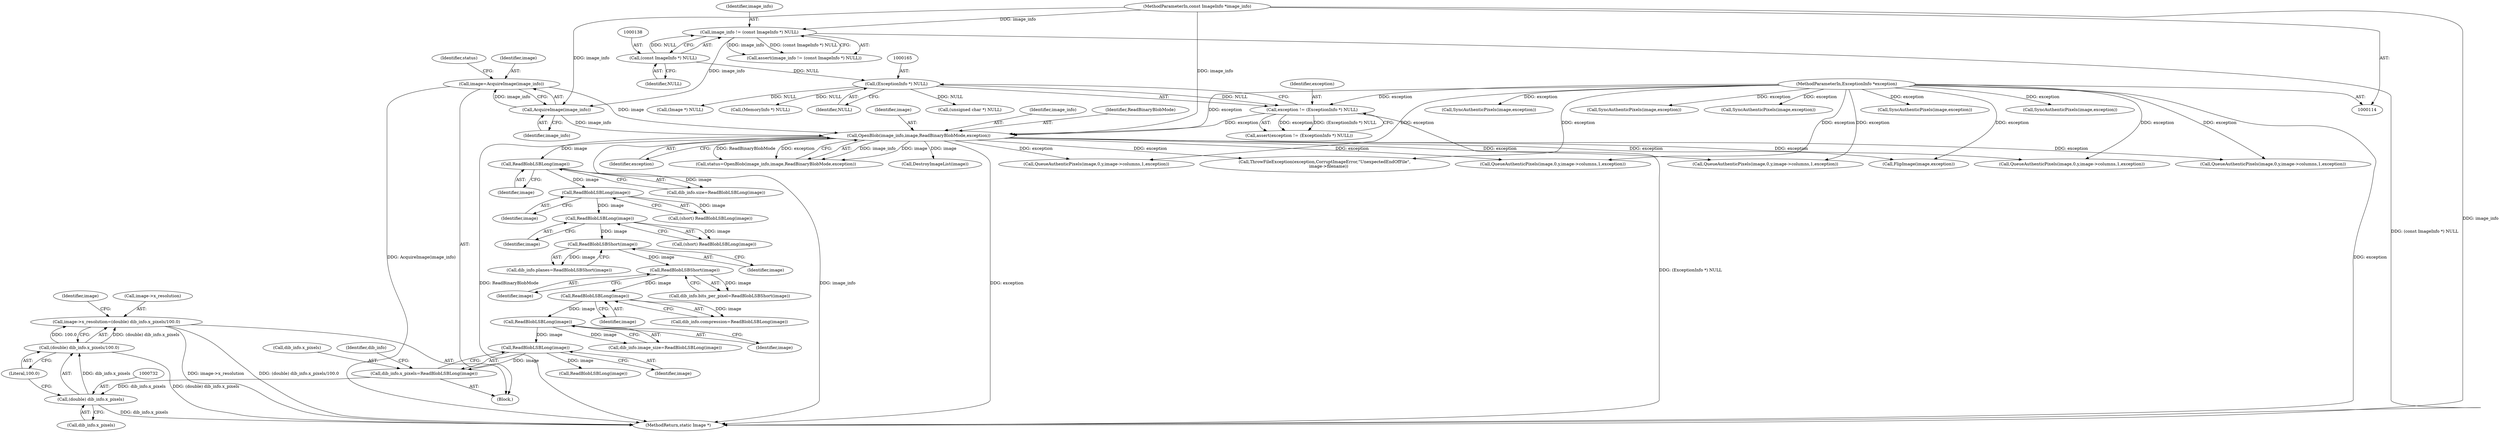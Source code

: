 digraph "0_ImageMagick_f6e9d0d9955e85bdd7540b251cd50d598dacc5e6_10@pointer" {
"1000726" [label="(Call,image->x_resolution=(double) dib_info.x_pixels/100.0)"];
"1000730" [label="(Call,(double) dib_info.x_pixels/100.0)"];
"1000731" [label="(Call,(double) dib_info.x_pixels)"];
"1000260" [label="(Call,dib_info.x_pixels=ReadBlobLSBLong(image))"];
"1000264" [label="(Call,ReadBlobLSBLong(image))"];
"1000258" [label="(Call,ReadBlobLSBLong(image))"];
"1000252" [label="(Call,ReadBlobLSBLong(image))"];
"1000246" [label="(Call,ReadBlobLSBShort(image))"];
"1000240" [label="(Call,ReadBlobLSBShort(image))"];
"1000234" [label="(Call,ReadBlobLSBLong(image))"];
"1000226" [label="(Call,ReadBlobLSBLong(image))"];
"1000209" [label="(Call,ReadBlobLSBLong(image))"];
"1000179" [label="(Call,OpenBlob(image_info,image,ReadBinaryBlobMode,exception))"];
"1000175" [label="(Call,AcquireImage(image_info))"];
"1000135" [label="(Call,image_info != (const ImageInfo *) NULL)"];
"1000115" [label="(MethodParameterIn,const ImageInfo *image_info)"];
"1000137" [label="(Call,(const ImageInfo *) NULL)"];
"1000173" [label="(Call,image=AcquireImage(image_info))"];
"1000162" [label="(Call,exception != (ExceptionInfo *) NULL)"];
"1000116" [label="(MethodParameterIn,ExceptionInfo *exception)"];
"1000164" [label="(Call,(ExceptionInfo *) NULL)"];
"1000268" [label="(Identifier,dib_info)"];
"1000270" [label="(Call,ReadBlobLSBLong(image))"];
"1000731" [label="(Call,(double) dib_info.x_pixels)"];
"1001213" [label="(Call,SyncAuthenticPixels(image,exception))"];
"1000242" [label="(Call,dib_info.bits_per_pixel=ReadBlobLSBShort(image))"];
"1000241" [label="(Identifier,image)"];
"1000786" [label="(Call,QueueAuthenticPixels(image,0,y,image->columns,1,exception))"];
"1000733" [label="(Call,dib_info.x_pixels)"];
"1000240" [label="(Call,ReadBlobLSBShort(image))"];
"1000232" [label="(Call,(short) ReadBlobLSBLong(image))"];
"1000209" [label="(Call,ReadBlobLSBLong(image))"];
"1000115" [label="(MethodParameterIn,const ImageInfo *image_info)"];
"1000183" [label="(Identifier,exception)"];
"1001304" [label="(Call,QueueAuthenticPixels(image,0,y,image->columns,1,exception))"];
"1000235" [label="(Identifier,image)"];
"1000224" [label="(Call,(short) ReadBlobLSBLong(image))"];
"1000161" [label="(Call,assert(exception != (ExceptionInfo *) NULL))"];
"1000730" [label="(Call,(double) dib_info.x_pixels/100.0)"];
"1000265" [label="(Identifier,image)"];
"1000727" [label="(Call,image->x_resolution)"];
"1000236" [label="(Call,dib_info.planes=ReadBlobLSBShort(image))"];
"1001073" [label="(Call,SyncAuthenticPixels(image,exception))"];
"1000137" [label="(Call,(const ImageInfo *) NULL)"];
"1000258" [label="(Call,ReadBlobLSBLong(image))"];
"1000234" [label="(Call,ReadBlobLSBLong(image))"];
"1001554" [label="(Call,SyncAuthenticPixels(image,exception))"];
"1000175" [label="(Call,AcquireImage(image_info))"];
"1000164" [label="(Call,(ExceptionInfo *) NULL)"];
"1000247" [label="(Identifier,image)"];
"1000163" [label="(Identifier,exception)"];
"1000248" [label="(Call,dib_info.compression=ReadBlobLSBLong(image))"];
"1001162" [label="(Call,QueueAuthenticPixels(image,0,y,image->columns,1,exception))"];
"1001602" [label="(Call,ThrowFileException(exception,CorruptImageError,\"UnexpectedEndOfFile\",\n      image->filename))"];
"1000176" [label="(Identifier,image_info)"];
"1000162" [label="(Call,exception != (ExceptionInfo *) NULL)"];
"1000226" [label="(Call,ReadBlobLSBLong(image))"];
"1000177" [label="(Call,status=OpenBlob(image_info,image,ReadBinaryBlobMode,exception))"];
"1000136" [label="(Identifier,image_info)"];
"1000261" [label="(Call,dib_info.x_pixels)"];
"1000976" [label="(Call,QueueAuthenticPixels(image,0,y,image->columns,1,exception))"];
"1000181" [label="(Identifier,image)"];
"1000116" [label="(MethodParameterIn,ExceptionInfo *exception)"];
"1000180" [label="(Identifier,image_info)"];
"1000134" [label="(Call,assert(image_info != (const ImageInfo *) NULL))"];
"1000166" [label="(Identifier,NULL)"];
"1000509" [label="(Call,(unsigned char *) NULL)"];
"1000253" [label="(Identifier,image)"];
"1000194" [label="(Call,(Image *) NULL)"];
"1000736" [label="(Literal,100.0)"];
"1000117" [label="(Block,)"];
"1000252" [label="(Call,ReadBlobLSBLong(image))"];
"1000135" [label="(Call,image_info != (const ImageInfo *) NULL)"];
"1000904" [label="(Call,SyncAuthenticPixels(image,exception))"];
"1000178" [label="(Identifier,status)"];
"1000227" [label="(Identifier,image)"];
"1001619" [label="(Call,FlipImage(image,exception))"];
"1000174" [label="(Identifier,image)"];
"1000259" [label="(Identifier,image)"];
"1000254" [label="(Call,dib_info.image_size=ReadBlobLSBLong(image))"];
"1001421" [label="(Call,SyncAuthenticPixels(image,exception))"];
"1001490" [label="(Call,QueueAuthenticPixels(image,0,y,image->columns,1,exception))"];
"1000191" [label="(Call,DestroyImageList(image))"];
"1000661" [label="(Call,(MemoryInfo *) NULL)"];
"1000173" [label="(Call,image=AcquireImage(image_info))"];
"1000246" [label="(Call,ReadBlobLSBShort(image))"];
"1000726" [label="(Call,image->x_resolution=(double) dib_info.x_pixels/100.0)"];
"1000264" [label="(Call,ReadBlobLSBLong(image))"];
"1000205" [label="(Call,dib_info.size=ReadBlobLSBLong(image))"];
"1000179" [label="(Call,OpenBlob(image_info,image,ReadBinaryBlobMode,exception))"];
"1000260" [label="(Call,dib_info.x_pixels=ReadBlobLSBLong(image))"];
"1000739" [label="(Identifier,image)"];
"1000182" [label="(Identifier,ReadBinaryBlobMode)"];
"1000139" [label="(Identifier,NULL)"];
"1000210" [label="(Identifier,image)"];
"1001646" [label="(MethodReturn,static Image *)"];
"1000726" -> "1000117"  [label="AST: "];
"1000726" -> "1000730"  [label="CFG: "];
"1000727" -> "1000726"  [label="AST: "];
"1000730" -> "1000726"  [label="AST: "];
"1000739" -> "1000726"  [label="CFG: "];
"1000726" -> "1001646"  [label="DDG: (double) dib_info.x_pixels/100.0"];
"1000726" -> "1001646"  [label="DDG: image->x_resolution"];
"1000730" -> "1000726"  [label="DDG: (double) dib_info.x_pixels"];
"1000730" -> "1000726"  [label="DDG: 100.0"];
"1000730" -> "1000736"  [label="CFG: "];
"1000731" -> "1000730"  [label="AST: "];
"1000736" -> "1000730"  [label="AST: "];
"1000730" -> "1001646"  [label="DDG: (double) dib_info.x_pixels"];
"1000731" -> "1000730"  [label="DDG: dib_info.x_pixels"];
"1000731" -> "1000733"  [label="CFG: "];
"1000732" -> "1000731"  [label="AST: "];
"1000733" -> "1000731"  [label="AST: "];
"1000736" -> "1000731"  [label="CFG: "];
"1000731" -> "1001646"  [label="DDG: dib_info.x_pixels"];
"1000260" -> "1000731"  [label="DDG: dib_info.x_pixels"];
"1000260" -> "1000117"  [label="AST: "];
"1000260" -> "1000264"  [label="CFG: "];
"1000261" -> "1000260"  [label="AST: "];
"1000264" -> "1000260"  [label="AST: "];
"1000268" -> "1000260"  [label="CFG: "];
"1000264" -> "1000260"  [label="DDG: image"];
"1000264" -> "1000265"  [label="CFG: "];
"1000265" -> "1000264"  [label="AST: "];
"1000258" -> "1000264"  [label="DDG: image"];
"1000264" -> "1000270"  [label="DDG: image"];
"1000258" -> "1000254"  [label="AST: "];
"1000258" -> "1000259"  [label="CFG: "];
"1000259" -> "1000258"  [label="AST: "];
"1000254" -> "1000258"  [label="CFG: "];
"1000258" -> "1000254"  [label="DDG: image"];
"1000252" -> "1000258"  [label="DDG: image"];
"1000252" -> "1000248"  [label="AST: "];
"1000252" -> "1000253"  [label="CFG: "];
"1000253" -> "1000252"  [label="AST: "];
"1000248" -> "1000252"  [label="CFG: "];
"1000252" -> "1000248"  [label="DDG: image"];
"1000246" -> "1000252"  [label="DDG: image"];
"1000246" -> "1000242"  [label="AST: "];
"1000246" -> "1000247"  [label="CFG: "];
"1000247" -> "1000246"  [label="AST: "];
"1000242" -> "1000246"  [label="CFG: "];
"1000246" -> "1000242"  [label="DDG: image"];
"1000240" -> "1000246"  [label="DDG: image"];
"1000240" -> "1000236"  [label="AST: "];
"1000240" -> "1000241"  [label="CFG: "];
"1000241" -> "1000240"  [label="AST: "];
"1000236" -> "1000240"  [label="CFG: "];
"1000240" -> "1000236"  [label="DDG: image"];
"1000234" -> "1000240"  [label="DDG: image"];
"1000234" -> "1000232"  [label="AST: "];
"1000234" -> "1000235"  [label="CFG: "];
"1000235" -> "1000234"  [label="AST: "];
"1000232" -> "1000234"  [label="CFG: "];
"1000234" -> "1000232"  [label="DDG: image"];
"1000226" -> "1000234"  [label="DDG: image"];
"1000226" -> "1000224"  [label="AST: "];
"1000226" -> "1000227"  [label="CFG: "];
"1000227" -> "1000226"  [label="AST: "];
"1000224" -> "1000226"  [label="CFG: "];
"1000226" -> "1000224"  [label="DDG: image"];
"1000209" -> "1000226"  [label="DDG: image"];
"1000209" -> "1000205"  [label="AST: "];
"1000209" -> "1000210"  [label="CFG: "];
"1000210" -> "1000209"  [label="AST: "];
"1000205" -> "1000209"  [label="CFG: "];
"1000209" -> "1000205"  [label="DDG: image"];
"1000179" -> "1000209"  [label="DDG: image"];
"1000179" -> "1000177"  [label="AST: "];
"1000179" -> "1000183"  [label="CFG: "];
"1000180" -> "1000179"  [label="AST: "];
"1000181" -> "1000179"  [label="AST: "];
"1000182" -> "1000179"  [label="AST: "];
"1000183" -> "1000179"  [label="AST: "];
"1000177" -> "1000179"  [label="CFG: "];
"1000179" -> "1001646"  [label="DDG: ReadBinaryBlobMode"];
"1000179" -> "1001646"  [label="DDG: image_info"];
"1000179" -> "1001646"  [label="DDG: exception"];
"1000179" -> "1000177"  [label="DDG: image_info"];
"1000179" -> "1000177"  [label="DDG: image"];
"1000179" -> "1000177"  [label="DDG: ReadBinaryBlobMode"];
"1000179" -> "1000177"  [label="DDG: exception"];
"1000175" -> "1000179"  [label="DDG: image_info"];
"1000115" -> "1000179"  [label="DDG: image_info"];
"1000173" -> "1000179"  [label="DDG: image"];
"1000162" -> "1000179"  [label="DDG: exception"];
"1000116" -> "1000179"  [label="DDG: exception"];
"1000179" -> "1000191"  [label="DDG: image"];
"1000179" -> "1000786"  [label="DDG: exception"];
"1000179" -> "1000976"  [label="DDG: exception"];
"1000179" -> "1001162"  [label="DDG: exception"];
"1000179" -> "1001304"  [label="DDG: exception"];
"1000179" -> "1001490"  [label="DDG: exception"];
"1000179" -> "1001602"  [label="DDG: exception"];
"1000179" -> "1001619"  [label="DDG: exception"];
"1000175" -> "1000173"  [label="AST: "];
"1000175" -> "1000176"  [label="CFG: "];
"1000176" -> "1000175"  [label="AST: "];
"1000173" -> "1000175"  [label="CFG: "];
"1000175" -> "1000173"  [label="DDG: image_info"];
"1000135" -> "1000175"  [label="DDG: image_info"];
"1000115" -> "1000175"  [label="DDG: image_info"];
"1000135" -> "1000134"  [label="AST: "];
"1000135" -> "1000137"  [label="CFG: "];
"1000136" -> "1000135"  [label="AST: "];
"1000137" -> "1000135"  [label="AST: "];
"1000134" -> "1000135"  [label="CFG: "];
"1000135" -> "1001646"  [label="DDG: (const ImageInfo *) NULL"];
"1000135" -> "1000134"  [label="DDG: image_info"];
"1000135" -> "1000134"  [label="DDG: (const ImageInfo *) NULL"];
"1000115" -> "1000135"  [label="DDG: image_info"];
"1000137" -> "1000135"  [label="DDG: NULL"];
"1000115" -> "1000114"  [label="AST: "];
"1000115" -> "1001646"  [label="DDG: image_info"];
"1000137" -> "1000139"  [label="CFG: "];
"1000138" -> "1000137"  [label="AST: "];
"1000139" -> "1000137"  [label="AST: "];
"1000137" -> "1000164"  [label="DDG: NULL"];
"1000173" -> "1000117"  [label="AST: "];
"1000174" -> "1000173"  [label="AST: "];
"1000178" -> "1000173"  [label="CFG: "];
"1000173" -> "1001646"  [label="DDG: AcquireImage(image_info)"];
"1000162" -> "1000161"  [label="AST: "];
"1000162" -> "1000164"  [label="CFG: "];
"1000163" -> "1000162"  [label="AST: "];
"1000164" -> "1000162"  [label="AST: "];
"1000161" -> "1000162"  [label="CFG: "];
"1000162" -> "1001646"  [label="DDG: (ExceptionInfo *) NULL"];
"1000162" -> "1000161"  [label="DDG: exception"];
"1000162" -> "1000161"  [label="DDG: (ExceptionInfo *) NULL"];
"1000116" -> "1000162"  [label="DDG: exception"];
"1000164" -> "1000162"  [label="DDG: NULL"];
"1000116" -> "1000114"  [label="AST: "];
"1000116" -> "1001646"  [label="DDG: exception"];
"1000116" -> "1000786"  [label="DDG: exception"];
"1000116" -> "1000904"  [label="DDG: exception"];
"1000116" -> "1000976"  [label="DDG: exception"];
"1000116" -> "1001073"  [label="DDG: exception"];
"1000116" -> "1001162"  [label="DDG: exception"];
"1000116" -> "1001213"  [label="DDG: exception"];
"1000116" -> "1001304"  [label="DDG: exception"];
"1000116" -> "1001421"  [label="DDG: exception"];
"1000116" -> "1001490"  [label="DDG: exception"];
"1000116" -> "1001554"  [label="DDG: exception"];
"1000116" -> "1001602"  [label="DDG: exception"];
"1000116" -> "1001619"  [label="DDG: exception"];
"1000164" -> "1000166"  [label="CFG: "];
"1000165" -> "1000164"  [label="AST: "];
"1000166" -> "1000164"  [label="AST: "];
"1000164" -> "1000194"  [label="DDG: NULL"];
"1000164" -> "1000509"  [label="DDG: NULL"];
"1000164" -> "1000661"  [label="DDG: NULL"];
}
